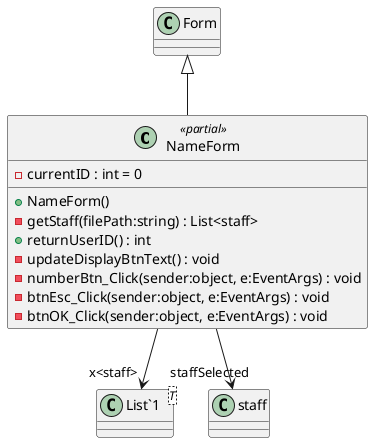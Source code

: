 @startuml
class NameForm <<partial>> {
    - currentID : int = 0
    + NameForm()
    - getStaff(filePath:string) : List<staff>
    + returnUserID() : int
    - updateDisplayBtnText() : void
    - numberBtn_Click(sender:object, e:EventArgs) : void
    - btnEsc_Click(sender:object, e:EventArgs) : void
    - btnOK_Click(sender:object, e:EventArgs) : void
}
class "List`1"<T> {
}
Form <|-- NameForm
NameForm --> "x<staff>" "List`1"
NameForm --> "staffSelected" staff
@enduml

